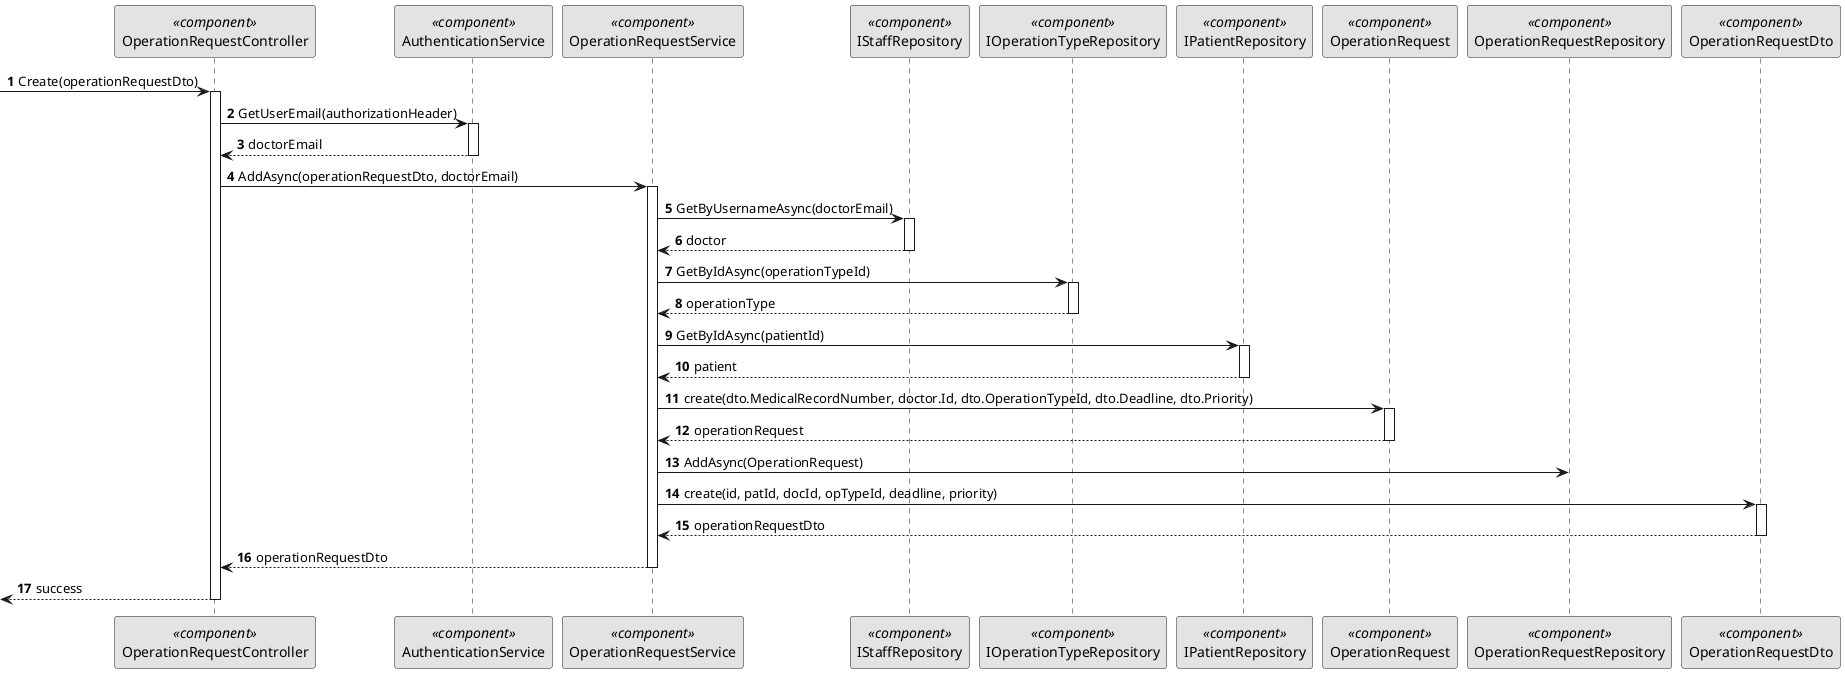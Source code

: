 @startuml 5.1.1
skinparam monochrome true
skinparam packageStyle rectangle
skinparam shadowing false

autonumber

participant "OperationRequestController" as CTRL <<component>>
participant "AuthenticationService" as Auth <<component>>

participant "OperationRequestService" as SERV <<component>>

participant "IStaffRepository" as StaffRep <<component>>
participant "IOperationTypeRepository" as OpTyRep <<component>>
participant "IPatientRepository" as PatRep <<component>>

participant "OperationRequest" as DOM <<component>>
participant "OperationRequestRepository" as REPO <<component>>
participant "OperationRequestDto" as dto <<component>>

''participant "LogService" as Log <<component>>
''participant "LogEntry" as LogEntry <<component>>
''participant "ILogRepository" as LogRep <<component>>


-> CTRL: Create(operationRequestDto)
activate CTRL

CTRL -> Auth: GetUserEmail(authorizationHeader)
activate Auth

Auth --> CTRL: doctorEmail
deactivate Auth

CTRL -> SERV: AddAsync(operationRequestDto, doctorEmail)
activate SERV

SERV -> StaffRep : GetByUsernameAsync(doctorEmail)
activate StaffRep

StaffRep --> SERV : doctor
deactivate StaffRep

SERV -> OpTyRep : GetByIdAsync(operationTypeId)
activate OpTyRep

OpTyRep --> SERV : operationType
deactivate OpTyRep

SERV -> PatRep : GetByIdAsync(patientId)
activate PatRep

PatRep --> SERV : patient
deactivate PatRep

SERV -> DOM: create(dto.MedicalRecordNumber, doctor.Id, dto.OperationTypeId, dto.Deadline, dto.Priority)
activate DOM

DOM --> SERV : operationRequest
deactivate DOM

SERV -> REPO: AddAsync(OperationRequest)

SERV -> dto: create(id, patId, docId, opTypeId, deadline, priority)
activate dto
dto --> SERV: operationRequestDto
deactivate dto
SERV --> CTRL: operationRequestDto
deactivate SERV

''CTRL --> Log : LogAsync(entity, action, operationRequestDto.Id, changes)
''activate Log

''Log -> LogEntry : create(entity, action, entityId, changes)
''activate LogEntry

''LogEntry --> Log : logEntry
''deactivate LogEntry

''Log -> LogRep : AddAsync(logEntry)

''Log --> CTRL
''deactivate Log

<-- CTRL: success
deactivate CTRL

@enduml